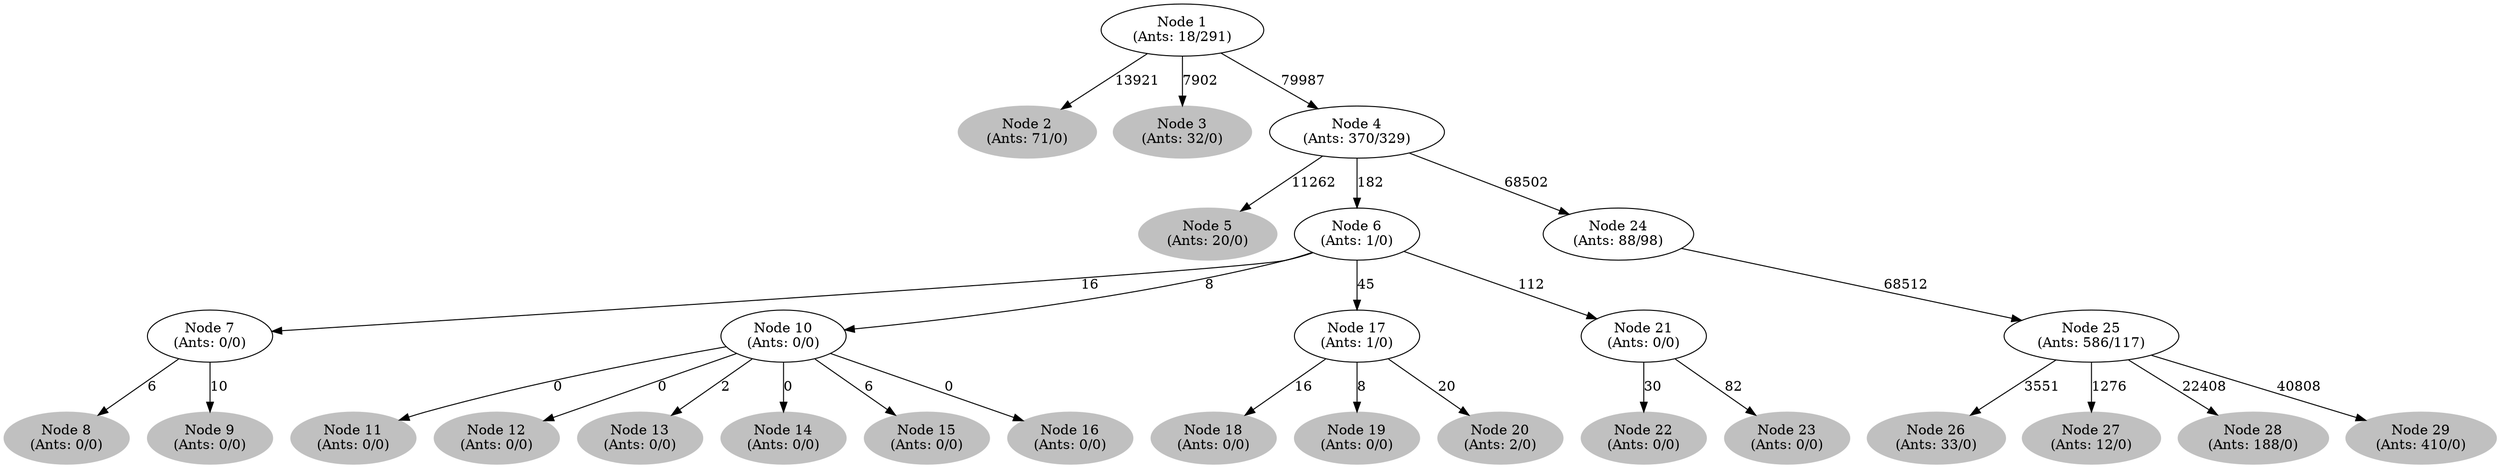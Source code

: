 digraph G {
	
	 "Node 2\n(Ants: 71/0)" [style=filled,color="gray"];
	"Node 1\n(Ants: 18/291)" -> "Node 2\n(Ants: 71/0)" [label=13921];
	 "Node 3\n(Ants: 32/0)" [style=filled,color="gray"];
	"Node 1\n(Ants: 18/291)" -> "Node 3\n(Ants: 32/0)" [label=7902];
	 "Node 1\n(Ants: 18/291)" -> "Node 4\n(Ants: 370/329)" [label=79987];
	 "Node 5\n(Ants: 20/0)" [style=filled,color="gray"];
	"Node 4\n(Ants: 370/329)" -> "Node 5\n(Ants: 20/0)" [label=11262];
	 "Node 4\n(Ants: 370/329)" -> "Node 6\n(Ants: 1/0)" [label=182];
	 "Node 6\n(Ants: 1/0)" -> "Node 7\n(Ants: 0/0)" [label=16];
	 "Node 8\n(Ants: 0/0)" [style=filled,color="gray"];
	"Node 7\n(Ants: 0/0)" -> "Node 8\n(Ants: 0/0)" [label=6];
	 "Node 9\n(Ants: 0/0)" [style=filled,color="gray"];
	"Node 7\n(Ants: 0/0)" -> "Node 9\n(Ants: 0/0)" [label=10];
	 "Node 6\n(Ants: 1/0)" -> "Node 10\n(Ants: 0/0)" [label=8];
	 "Node 11\n(Ants: 0/0)" [style=filled,color="gray"];
	"Node 10\n(Ants: 0/0)" -> "Node 11\n(Ants: 0/0)" [label=0];
	 "Node 12\n(Ants: 0/0)" [style=filled,color="gray"];
	"Node 10\n(Ants: 0/0)" -> "Node 12\n(Ants: 0/0)" [label=0];
	 "Node 13\n(Ants: 0/0)" [style=filled,color="gray"];
	"Node 10\n(Ants: 0/0)" -> "Node 13\n(Ants: 0/0)" [label=2];
	 "Node 14\n(Ants: 0/0)" [style=filled,color="gray"];
	"Node 10\n(Ants: 0/0)" -> "Node 14\n(Ants: 0/0)" [label=0];
	 "Node 15\n(Ants: 0/0)" [style=filled,color="gray"];
	"Node 10\n(Ants: 0/0)" -> "Node 15\n(Ants: 0/0)" [label=6];
	 "Node 16\n(Ants: 0/0)" [style=filled,color="gray"];
	"Node 10\n(Ants: 0/0)" -> "Node 16\n(Ants: 0/0)" [label=0];
	 "Node 6\n(Ants: 1/0)" -> "Node 17\n(Ants: 1/0)" [label=45];
	 "Node 18\n(Ants: 0/0)" [style=filled,color="gray"];
	"Node 17\n(Ants: 1/0)" -> "Node 18\n(Ants: 0/0)" [label=16];
	 "Node 19\n(Ants: 0/0)" [style=filled,color="gray"];
	"Node 17\n(Ants: 1/0)" -> "Node 19\n(Ants: 0/0)" [label=8];
	 "Node 20\n(Ants: 2/0)" [style=filled,color="gray"];
	"Node 17\n(Ants: 1/0)" -> "Node 20\n(Ants: 2/0)" [label=20];
	 "Node 6\n(Ants: 1/0)" -> "Node 21\n(Ants: 0/0)" [label=112];
	 "Node 22\n(Ants: 0/0)" [style=filled,color="gray"];
	"Node 21\n(Ants: 0/0)" -> "Node 22\n(Ants: 0/0)" [label=30];
	 "Node 23\n(Ants: 0/0)" [style=filled,color="gray"];
	"Node 21\n(Ants: 0/0)" -> "Node 23\n(Ants: 0/0)" [label=82];
	 "Node 4\n(Ants: 370/329)" -> "Node 24\n(Ants: 88/98)" [label=68502];
	 "Node 24\n(Ants: 88/98)" -> "Node 25\n(Ants: 586/117)" [label=68512];
	 "Node 26\n(Ants: 33/0)" [style=filled,color="gray"];
	"Node 25\n(Ants: 586/117)" -> "Node 26\n(Ants: 33/0)" [label=3551];
	 "Node 27\n(Ants: 12/0)" [style=filled,color="gray"];
	"Node 25\n(Ants: 586/117)" -> "Node 27\n(Ants: 12/0)" [label=1276];
	 "Node 28\n(Ants: 188/0)" [style=filled,color="gray"];
	"Node 25\n(Ants: 586/117)" -> "Node 28\n(Ants: 188/0)" [label=22408];
	 "Node 29\n(Ants: 410/0)" [style=filled,color="gray"];
	"Node 25\n(Ants: 586/117)" -> "Node 29\n(Ants: 410/0)" [label=40808];
	 
}
